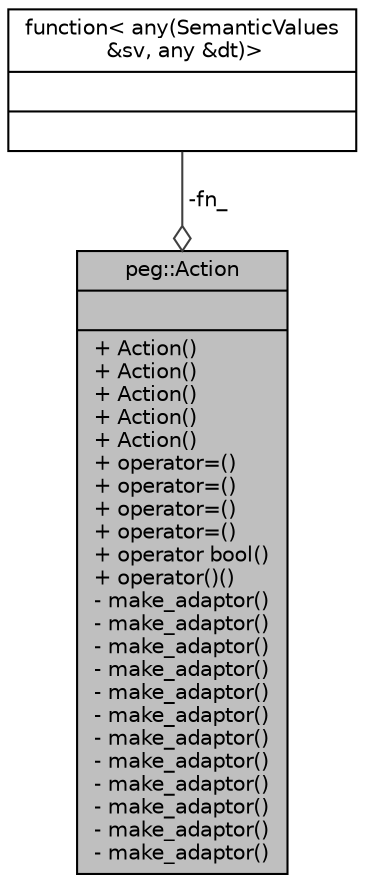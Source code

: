 digraph "peg::Action"
{
 // LATEX_PDF_SIZE
  edge [fontname="Helvetica",fontsize="10",labelfontname="Helvetica",labelfontsize="10"];
  node [fontname="Helvetica",fontsize="10",shape=record];
  Node1 [label="{peg::Action\n||+ Action()\l+ Action()\l+ Action()\l+ Action()\l+ Action()\l+ operator=()\l+ operator=()\l+ operator=()\l+ operator=()\l+ operator bool()\l+ operator()()\l- make_adaptor()\l- make_adaptor()\l- make_adaptor()\l- make_adaptor()\l- make_adaptor()\l- make_adaptor()\l- make_adaptor()\l- make_adaptor()\l- make_adaptor()\l- make_adaptor()\l- make_adaptor()\l- make_adaptor()\l}",height=0.2,width=0.4,color="black", fillcolor="grey75", style="filled", fontcolor="black",tooltip=" "];
  Node2 -> Node1 [color="grey25",fontsize="10",style="solid",label=" -fn_" ,arrowhead="odiamond",fontname="Helvetica"];
  Node2 [label="{function\< any(SemanticValues\l &sv, any &dt)\>\n||}",height=0.2,width=0.4,color="black", fillcolor="white", style="filled",tooltip=" "];
}
